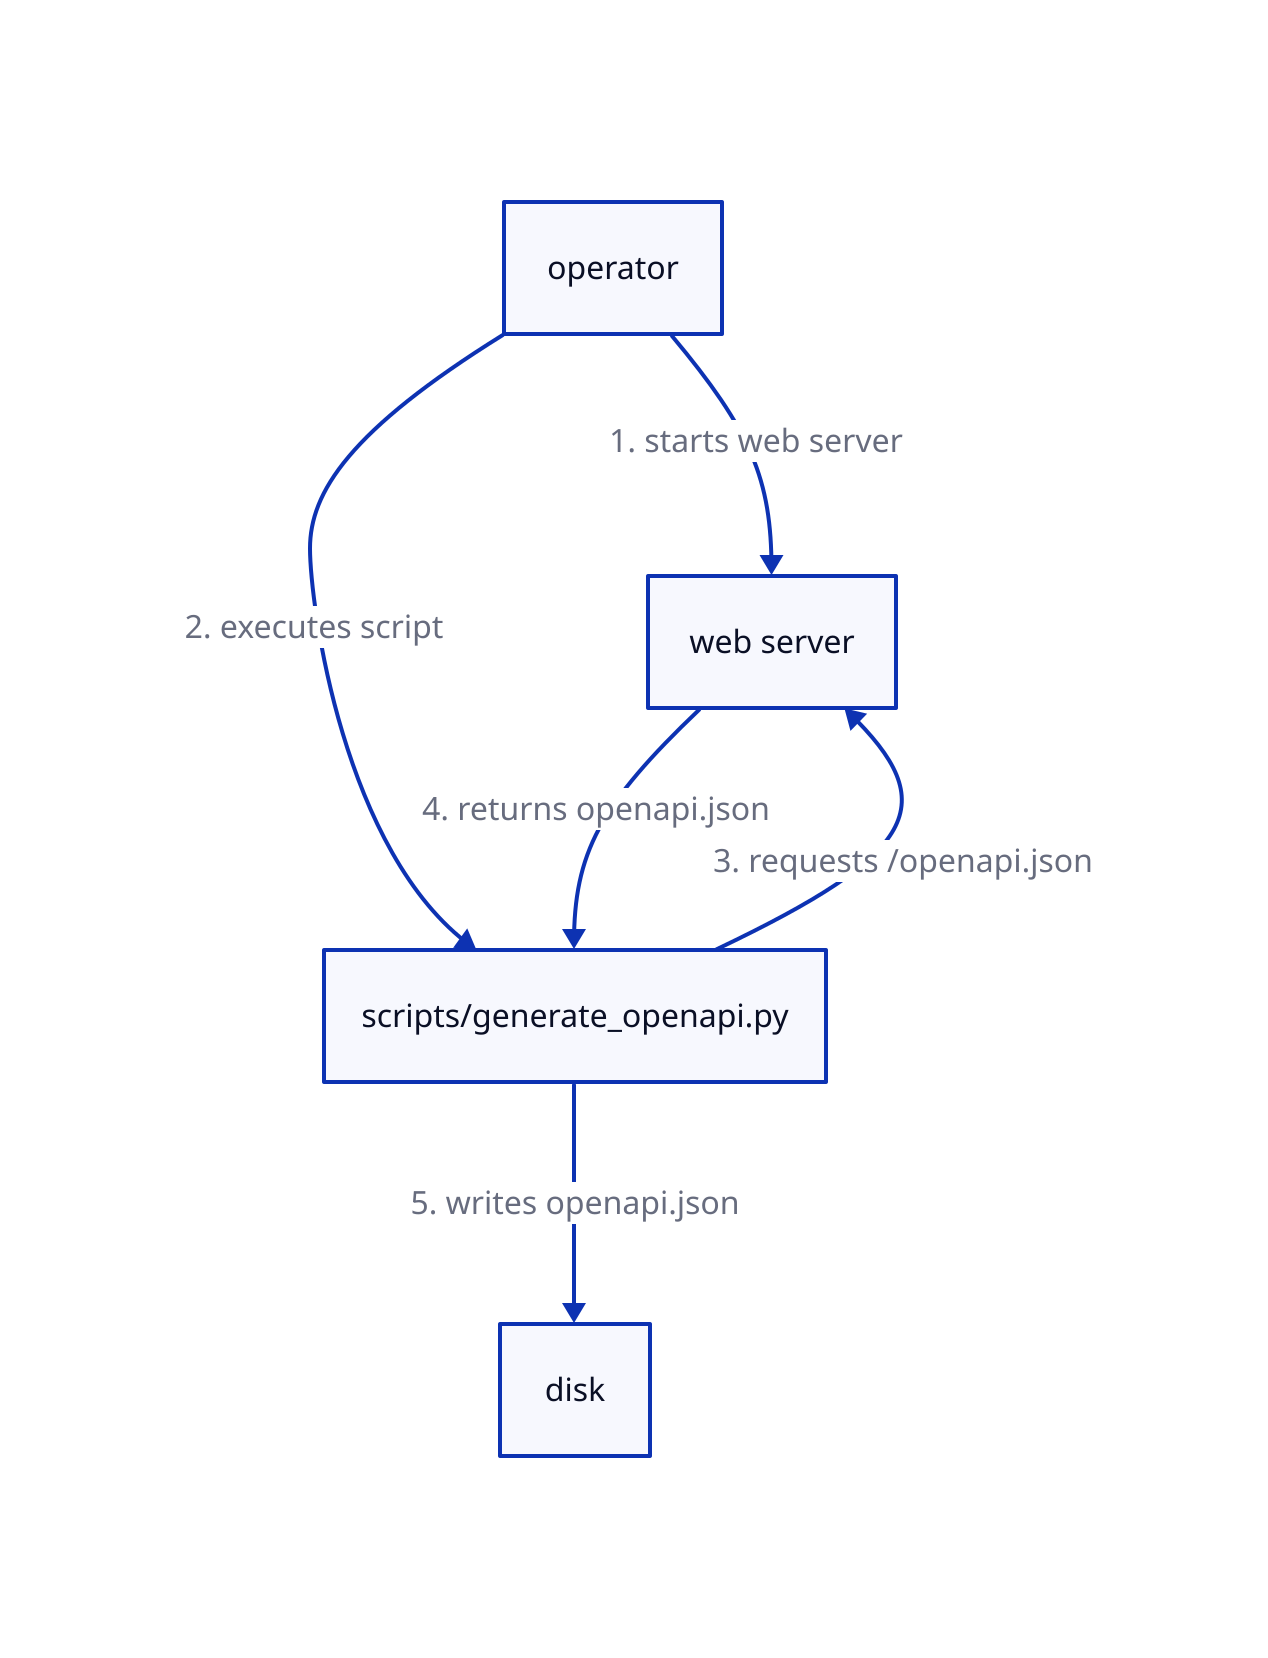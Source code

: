 operator {
    
}

server : web server {

}

operator -> server : "1. starts web server"

script : scripts/generate_openapi.py {

}

disk {

}

operator -> script : "2. executes script"
script -> server : "3. requests /openapi.json"
server -> script : "4. returns openapi.json"
script -> disk : "5. writes openapi.json"